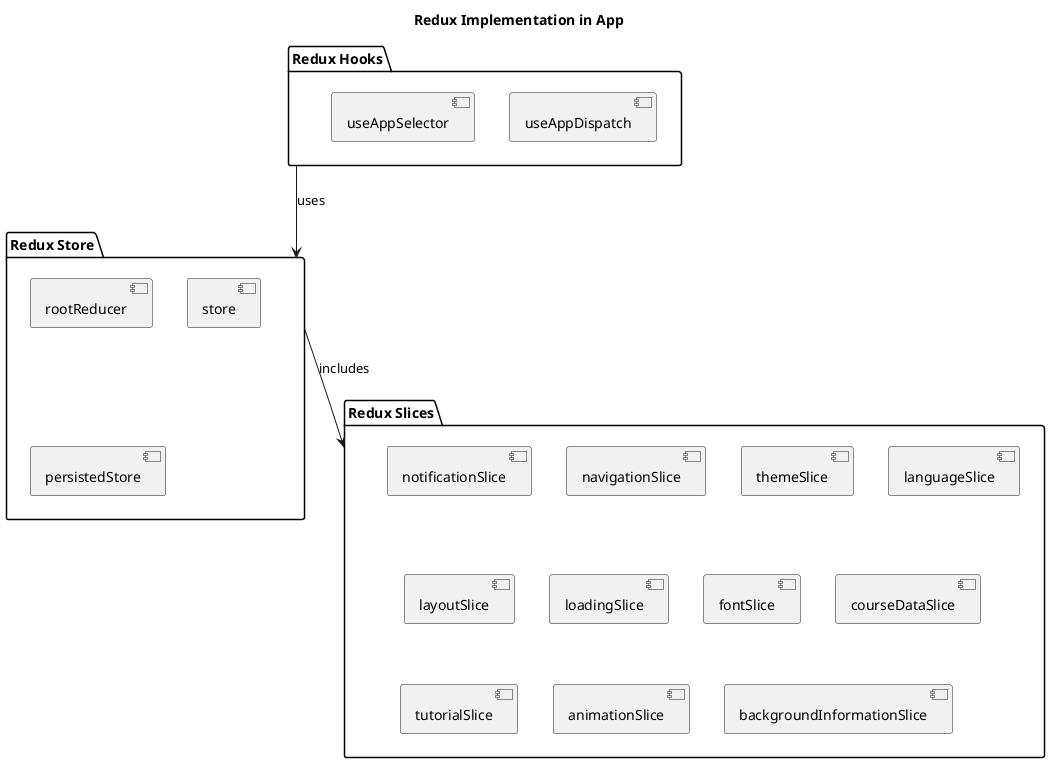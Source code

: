 @startuml ReduxImplementation
title Redux Implementation in App

package "Redux Store" {
  [rootReducer]
  [store]
  [persistedStore]
}

package "Redux Slices" {
  [notificationSlice]
  [navigationSlice]
  [themeSlice]
  [languageSlice]
  [layoutSlice]
  [loadingSlice]
  [fontSlice]
  [courseDataSlice]
  [tutorialSlice]
  [animationSlice]
  [backgroundInformationSlice]
}

package "Redux Hooks" {
  [useAppDispatch]
  [useAppSelector]
}

"Redux Store" --> "Redux Slices" : includes
"Redux Hooks" --> "Redux Store" : uses

@enduml